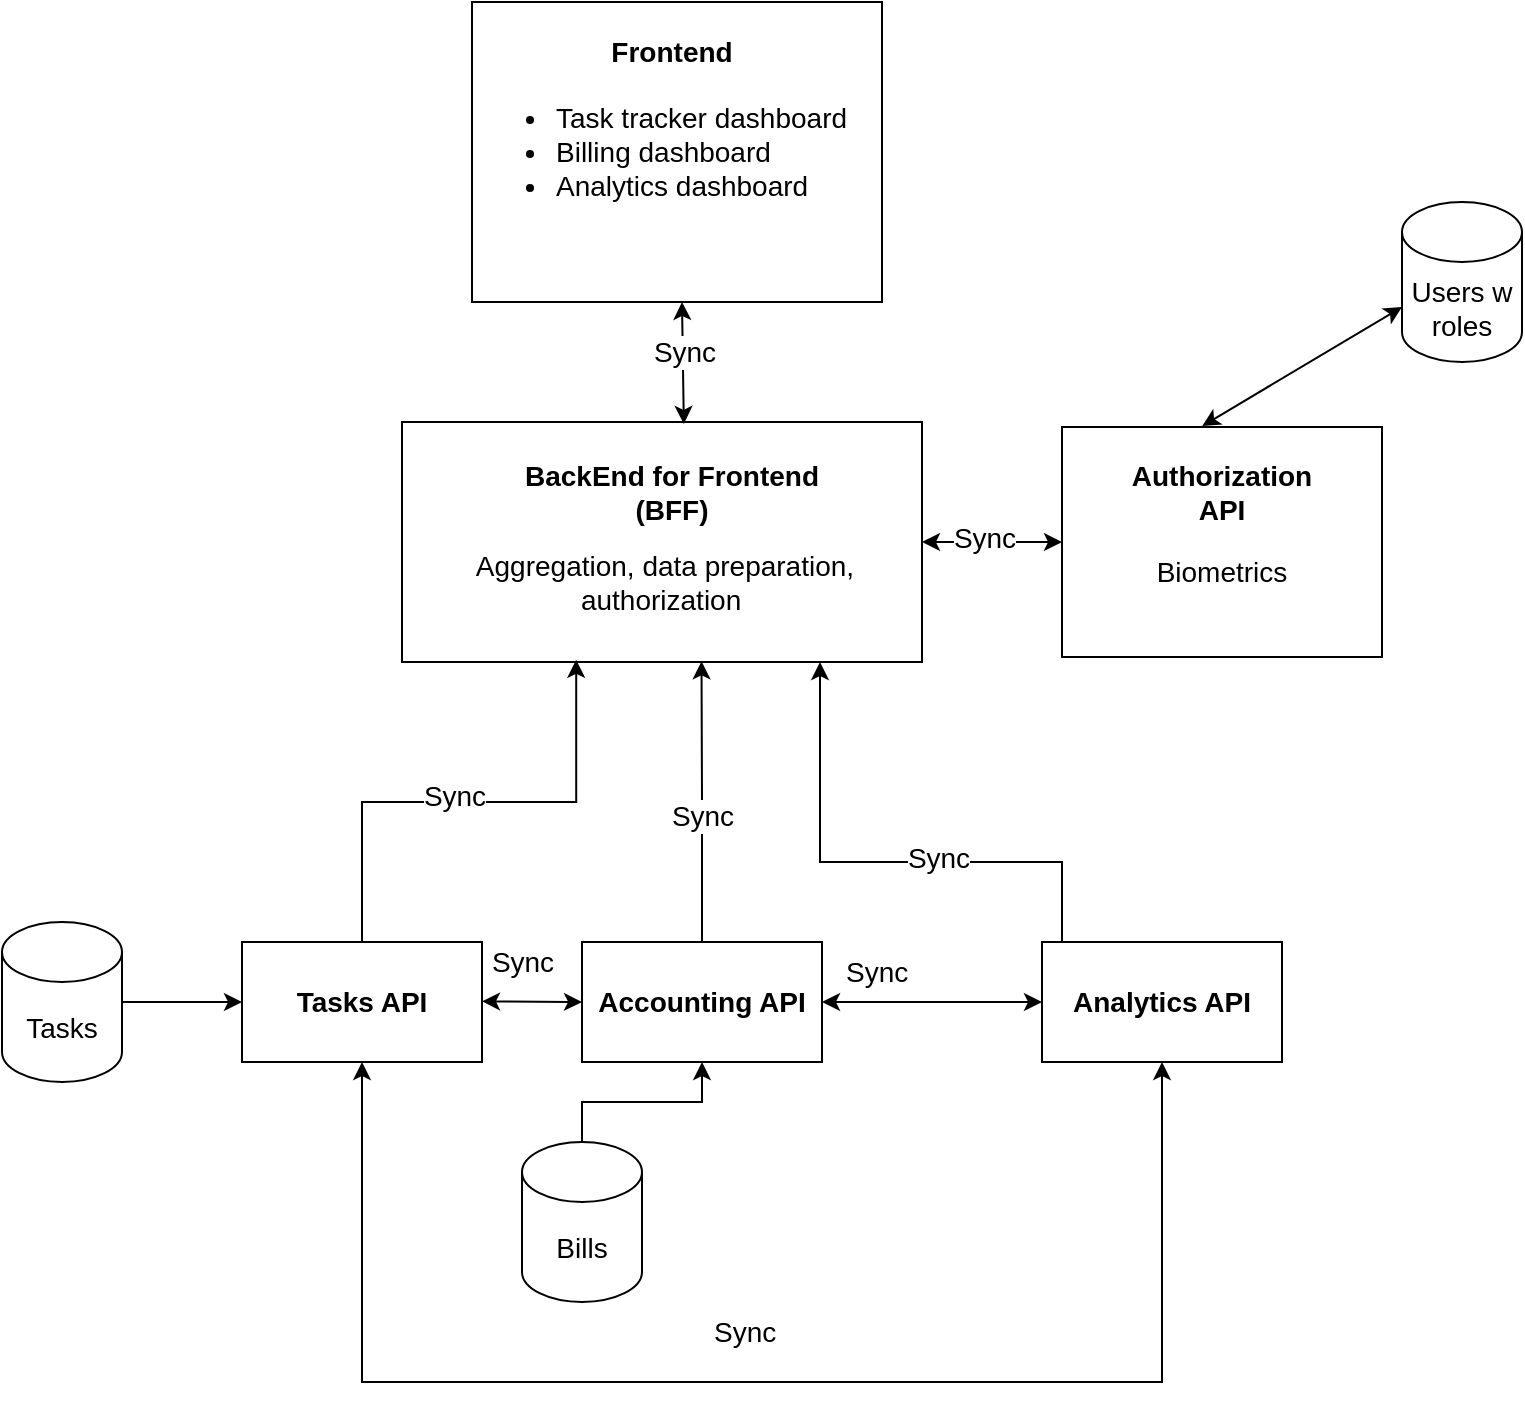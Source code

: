 <mxfile version="17.5.0" type="device"><diagram id="qnyVtp7ZOWz2ZrH3Dv1o" name="Page-1"><mxGraphModel dx="1298" dy="769" grid="1" gridSize="10" guides="1" tooltips="1" connect="1" arrows="1" fold="1" page="1" pageScale="1" pageWidth="827" pageHeight="1169" math="0" shadow="0"><root><mxCell id="0"/><mxCell id="1" parent="0"/><mxCell id="64XQrozdMO-P8ey7YX7e-1" value="" style="rounded=0;whiteSpace=wrap;html=1;" vertex="1" parent="1"><mxGeometry x="570" y="282.5" width="160" height="115" as="geometry"/></mxCell><mxCell id="64XQrozdMO-P8ey7YX7e-2" value="&lt;b&gt;&lt;font style=&quot;font-size: 14px&quot;&gt;Authorization API&lt;/font&gt;&lt;/b&gt;" style="text;html=1;strokeColor=none;fillColor=none;align=center;verticalAlign=middle;whiteSpace=wrap;rounded=0;" vertex="1" parent="1"><mxGeometry x="595" y="300" width="110" height="30" as="geometry"/></mxCell><mxCell id="64XQrozdMO-P8ey7YX7e-5" value="" style="rounded=0;whiteSpace=wrap;html=1;fontSize=14;" vertex="1" parent="1"><mxGeometry x="240" y="280" width="260" height="120" as="geometry"/></mxCell><mxCell id="64XQrozdMO-P8ey7YX7e-6" value="" style="endArrow=classic;startArrow=classic;html=1;rounded=0;fontSize=14;entryX=0;entryY=0.5;entryDx=0;entryDy=0;exitX=1;exitY=0.5;exitDx=0;exitDy=0;" edge="1" parent="1" source="64XQrozdMO-P8ey7YX7e-5" target="64XQrozdMO-P8ey7YX7e-1"><mxGeometry width="50" height="50" relative="1" as="geometry"><mxPoint x="540" y="450" as="sourcePoint"/><mxPoint x="590" y="400" as="targetPoint"/></mxGeometry></mxCell><mxCell id="64XQrozdMO-P8ey7YX7e-26" value="Sync" style="edgeLabel;html=1;align=center;verticalAlign=middle;resizable=0;points=[];fontSize=14;" vertex="1" connectable="0" parent="64XQrozdMO-P8ey7YX7e-6"><mxGeometry x="-0.108" y="2" relative="1" as="geometry"><mxPoint as="offset"/></mxGeometry></mxCell><mxCell id="64XQrozdMO-P8ey7YX7e-7" value="&lt;b&gt;BackEnd for Frontend&lt;br&gt;(BFF)&lt;/b&gt;" style="text;html=1;strokeColor=none;fillColor=none;align=center;verticalAlign=middle;whiteSpace=wrap;rounded=0;fontSize=14;" vertex="1" parent="1"><mxGeometry x="300" y="290" width="150" height="50" as="geometry"/></mxCell><mxCell id="64XQrozdMO-P8ey7YX7e-8" value="" style="rounded=0;whiteSpace=wrap;html=1;fontSize=14;" vertex="1" parent="1"><mxGeometry x="275" y="70" width="205" height="150" as="geometry"/></mxCell><mxCell id="64XQrozdMO-P8ey7YX7e-9" value="&lt;b&gt;Frontend&lt;/b&gt;" style="text;html=1;strokeColor=none;fillColor=none;align=center;verticalAlign=middle;whiteSpace=wrap;rounded=0;fontSize=14;" vertex="1" parent="1"><mxGeometry x="345" y="80" width="60" height="30" as="geometry"/></mxCell><mxCell id="64XQrozdMO-P8ey7YX7e-11" value="" style="endArrow=classic;startArrow=classic;html=1;rounded=0;fontSize=14;exitX=0.542;exitY=0.008;exitDx=0;exitDy=0;exitPerimeter=0;" edge="1" parent="1" source="64XQrozdMO-P8ey7YX7e-5"><mxGeometry width="50" height="50" relative="1" as="geometry"><mxPoint x="180" y="290" as="sourcePoint"/><mxPoint x="380" y="220" as="targetPoint"/></mxGeometry></mxCell><mxCell id="64XQrozdMO-P8ey7YX7e-27" value="Sync" style="edgeLabel;html=1;align=center;verticalAlign=middle;resizable=0;points=[];fontSize=14;" vertex="1" connectable="0" parent="64XQrozdMO-P8ey7YX7e-11"><mxGeometry x="0.197" relative="1" as="geometry"><mxPoint as="offset"/></mxGeometry></mxCell><mxCell id="64XQrozdMO-P8ey7YX7e-12" value="&lt;ul&gt;&lt;li&gt;Task tracker dashboard&lt;/li&gt;&lt;li&gt;Billing dashboard&lt;/li&gt;&lt;li&gt;Analytics dashboard&lt;/li&gt;&lt;/ul&gt;" style="text;html=1;strokeColor=none;fillColor=none;align=left;verticalAlign=middle;whiteSpace=wrap;rounded=0;fontSize=14;" vertex="1" parent="1"><mxGeometry x="275" y="80" width="190" height="130" as="geometry"/></mxCell><mxCell id="64XQrozdMO-P8ey7YX7e-13" value="Biometrics" style="text;html=1;strokeColor=none;fillColor=none;align=center;verticalAlign=middle;whiteSpace=wrap;rounded=0;fontSize=14;" vertex="1" parent="1"><mxGeometry x="605" y="340" width="90" height="30" as="geometry"/></mxCell><mxCell id="64XQrozdMO-P8ey7YX7e-14" value="Aggregation, data preparation, authorization&amp;nbsp;" style="text;html=1;strokeColor=none;fillColor=none;align=center;verticalAlign=middle;whiteSpace=wrap;rounded=0;fontSize=14;" vertex="1" parent="1"><mxGeometry x="253" y="340" width="237" height="40" as="geometry"/></mxCell><mxCell id="64XQrozdMO-P8ey7YX7e-22" style="edgeStyle=orthogonalEdgeStyle;rounded=0;orthogonalLoop=1;jettySize=auto;html=1;entryX=0.335;entryY=0.991;entryDx=0;entryDy=0;entryPerimeter=0;fontSize=14;" edge="1" parent="1" source="64XQrozdMO-P8ey7YX7e-15" target="64XQrozdMO-P8ey7YX7e-5"><mxGeometry relative="1" as="geometry"/></mxCell><mxCell id="64XQrozdMO-P8ey7YX7e-23" value="Sync" style="edgeLabel;html=1;align=center;verticalAlign=middle;resizable=0;points=[];fontSize=14;" vertex="1" connectable="0" parent="64XQrozdMO-P8ey7YX7e-22"><mxGeometry x="-0.068" y="3" relative="1" as="geometry"><mxPoint as="offset"/></mxGeometry></mxCell><mxCell id="64XQrozdMO-P8ey7YX7e-15" value="&lt;b&gt;Tasks API&lt;/b&gt;" style="rounded=0;whiteSpace=wrap;html=1;fontSize=14;" vertex="1" parent="1"><mxGeometry x="160" y="540" width="120" height="60" as="geometry"/></mxCell><mxCell id="64XQrozdMO-P8ey7YX7e-20" style="edgeStyle=orthogonalEdgeStyle;rounded=0;orthogonalLoop=1;jettySize=auto;html=1;entryX=0.576;entryY=0.997;entryDx=0;entryDy=0;entryPerimeter=0;fontSize=14;" edge="1" parent="1" source="64XQrozdMO-P8ey7YX7e-16" target="64XQrozdMO-P8ey7YX7e-5"><mxGeometry relative="1" as="geometry"/></mxCell><mxCell id="64XQrozdMO-P8ey7YX7e-24" value="Sync" style="edgeLabel;html=1;align=center;verticalAlign=middle;resizable=0;points=[];fontSize=14;" vertex="1" connectable="0" parent="64XQrozdMO-P8ey7YX7e-20"><mxGeometry x="-0.092" relative="1" as="geometry"><mxPoint y="1" as="offset"/></mxGeometry></mxCell><mxCell id="64XQrozdMO-P8ey7YX7e-16" value="&lt;b&gt;Accounting API&lt;/b&gt;" style="rounded=0;whiteSpace=wrap;html=1;fontSize=14;" vertex="1" parent="1"><mxGeometry x="330" y="540" width="120" height="60" as="geometry"/></mxCell><mxCell id="64XQrozdMO-P8ey7YX7e-21" style="edgeStyle=orthogonalEdgeStyle;rounded=0;orthogonalLoop=1;jettySize=auto;html=1;fontSize=14;" edge="1" parent="1" source="64XQrozdMO-P8ey7YX7e-17"><mxGeometry relative="1" as="geometry"><mxPoint x="449" y="400" as="targetPoint"/><Array as="points"><mxPoint x="570" y="500"/><mxPoint x="449" y="500"/></Array></mxGeometry></mxCell><mxCell id="64XQrozdMO-P8ey7YX7e-25" value="Sync" style="edgeLabel;html=1;align=center;verticalAlign=middle;resizable=0;points=[];fontSize=14;" vertex="1" connectable="0" parent="64XQrozdMO-P8ey7YX7e-21"><mxGeometry x="-0.22" y="-2" relative="1" as="geometry"><mxPoint as="offset"/></mxGeometry></mxCell><mxCell id="64XQrozdMO-P8ey7YX7e-17" value="&lt;b&gt;Analytics API&lt;/b&gt;" style="rounded=0;whiteSpace=wrap;html=1;fontSize=14;" vertex="1" parent="1"><mxGeometry x="560" y="540" width="120" height="60" as="geometry"/></mxCell><mxCell id="64XQrozdMO-P8ey7YX7e-18" value="Users w roles" style="shape=cylinder3;whiteSpace=wrap;html=1;boundedLbl=1;backgroundOutline=1;size=15;fontSize=14;" vertex="1" parent="1"><mxGeometry x="740" y="170" width="60" height="80" as="geometry"/></mxCell><mxCell id="64XQrozdMO-P8ey7YX7e-19" value="" style="endArrow=classic;startArrow=classic;html=1;rounded=0;fontSize=14;entryX=0;entryY=0;entryDx=0;entryDy=52.5;entryPerimeter=0;exitX=0.438;exitY=-0.004;exitDx=0;exitDy=0;exitPerimeter=0;" edge="1" parent="1" source="64XQrozdMO-P8ey7YX7e-1" target="64XQrozdMO-P8ey7YX7e-18"><mxGeometry width="50" height="50" relative="1" as="geometry"><mxPoint x="670" y="280" as="sourcePoint"/><mxPoint x="220" y="400" as="targetPoint"/></mxGeometry></mxCell><mxCell id="64XQrozdMO-P8ey7YX7e-29" value="" style="endArrow=classic;startArrow=classic;html=1;rounded=0;fontSize=14;entryX=0;entryY=0.5;entryDx=0;entryDy=0;exitX=1;exitY=0.5;exitDx=0;exitDy=0;" edge="1" parent="1" source="64XQrozdMO-P8ey7YX7e-16" target="64XQrozdMO-P8ey7YX7e-17"><mxGeometry width="50" height="50" relative="1" as="geometry"><mxPoint x="450" y="590" as="sourcePoint"/><mxPoint x="500" y="540" as="targetPoint"/></mxGeometry></mxCell><mxCell id="64XQrozdMO-P8ey7YX7e-30" value="" style="endArrow=classic;startArrow=classic;html=1;rounded=0;fontSize=14;exitX=1;exitY=0.5;exitDx=0;exitDy=0;" edge="1" parent="1"><mxGeometry width="50" height="50" relative="1" as="geometry"><mxPoint x="280" y="569.66" as="sourcePoint"/><mxPoint x="330" y="570" as="targetPoint"/></mxGeometry></mxCell><mxCell id="64XQrozdMO-P8ey7YX7e-32" value="Sync" style="edgeLabel;html=1;align=center;verticalAlign=middle;resizable=0;points=[];fontSize=14;" vertex="1" connectable="0" parent="64XQrozdMO-P8ey7YX7e-30"><mxGeometry x="-0.166" relative="1" as="geometry"><mxPoint x="-1" y="-20" as="offset"/></mxGeometry></mxCell><mxCell id="64XQrozdMO-P8ey7YX7e-31" value="" style="endArrow=classic;startArrow=classic;html=1;rounded=0;fontSize=14;entryX=0.5;entryY=1;entryDx=0;entryDy=0;exitX=0.5;exitY=1;exitDx=0;exitDy=0;" edge="1" parent="1" source="64XQrozdMO-P8ey7YX7e-15" target="64XQrozdMO-P8ey7YX7e-17"><mxGeometry width="50" height="50" relative="1" as="geometry"><mxPoint x="347.5" y="630" as="sourcePoint"/><mxPoint x="407.5" y="630" as="targetPoint"/><Array as="points"><mxPoint x="220" y="760"/><mxPoint x="620" y="760"/></Array></mxGeometry></mxCell><mxCell id="64XQrozdMO-P8ey7YX7e-33" value="&lt;span style=&quot;color: rgb(0, 0, 0); font-family: helvetica; font-size: 14px; font-style: normal; font-weight: normal; letter-spacing: normal; text-align: center; text-indent: 0px; text-transform: none; word-spacing: 0px; background-color: rgb(255, 255, 255); text-decoration: none; display: inline; float: none;&quot;&gt;Sync&lt;/span&gt;" style="text;whiteSpace=wrap;html=1;fontSize=14;" vertex="1" parent="1"><mxGeometry x="460" y="540" width="40" height="30" as="geometry"/></mxCell><mxCell id="64XQrozdMO-P8ey7YX7e-35" value="&lt;span style=&quot;color: rgb(0, 0, 0); font-family: helvetica; font-size: 14px; font-style: normal; font-weight: normal; letter-spacing: normal; text-align: center; text-indent: 0px; text-transform: none; word-spacing: 0px; background-color: rgb(255, 255, 255); text-decoration: none; display: inline; float: none;&quot;&gt;Sync&lt;/span&gt;" style="text;whiteSpace=wrap;html=1;fontSize=14;" vertex="1" parent="1"><mxGeometry x="394" y="720" width="40" height="30" as="geometry"/></mxCell><mxCell id="64XQrozdMO-P8ey7YX7e-37" value="" style="edgeStyle=orthogonalEdgeStyle;rounded=0;orthogonalLoop=1;jettySize=auto;html=1;fontSize=14;" edge="1" parent="1" source="64XQrozdMO-P8ey7YX7e-36" target="64XQrozdMO-P8ey7YX7e-15"><mxGeometry relative="1" as="geometry"/></mxCell><mxCell id="64XQrozdMO-P8ey7YX7e-36" value="Tasks" style="shape=cylinder3;whiteSpace=wrap;html=1;boundedLbl=1;backgroundOutline=1;size=15;fontSize=14;" vertex="1" parent="1"><mxGeometry x="40" y="530" width="60" height="80" as="geometry"/></mxCell><mxCell id="64XQrozdMO-P8ey7YX7e-39" style="edgeStyle=orthogonalEdgeStyle;rounded=0;orthogonalLoop=1;jettySize=auto;html=1;entryX=0.5;entryY=1;entryDx=0;entryDy=0;fontSize=14;" edge="1" parent="1" source="64XQrozdMO-P8ey7YX7e-38" target="64XQrozdMO-P8ey7YX7e-16"><mxGeometry relative="1" as="geometry"/></mxCell><mxCell id="64XQrozdMO-P8ey7YX7e-38" value="Bills" style="shape=cylinder3;whiteSpace=wrap;html=1;boundedLbl=1;backgroundOutline=1;size=15;fontSize=14;" vertex="1" parent="1"><mxGeometry x="300" y="640" width="60" height="80" as="geometry"/></mxCell></root></mxGraphModel></diagram></mxfile>
